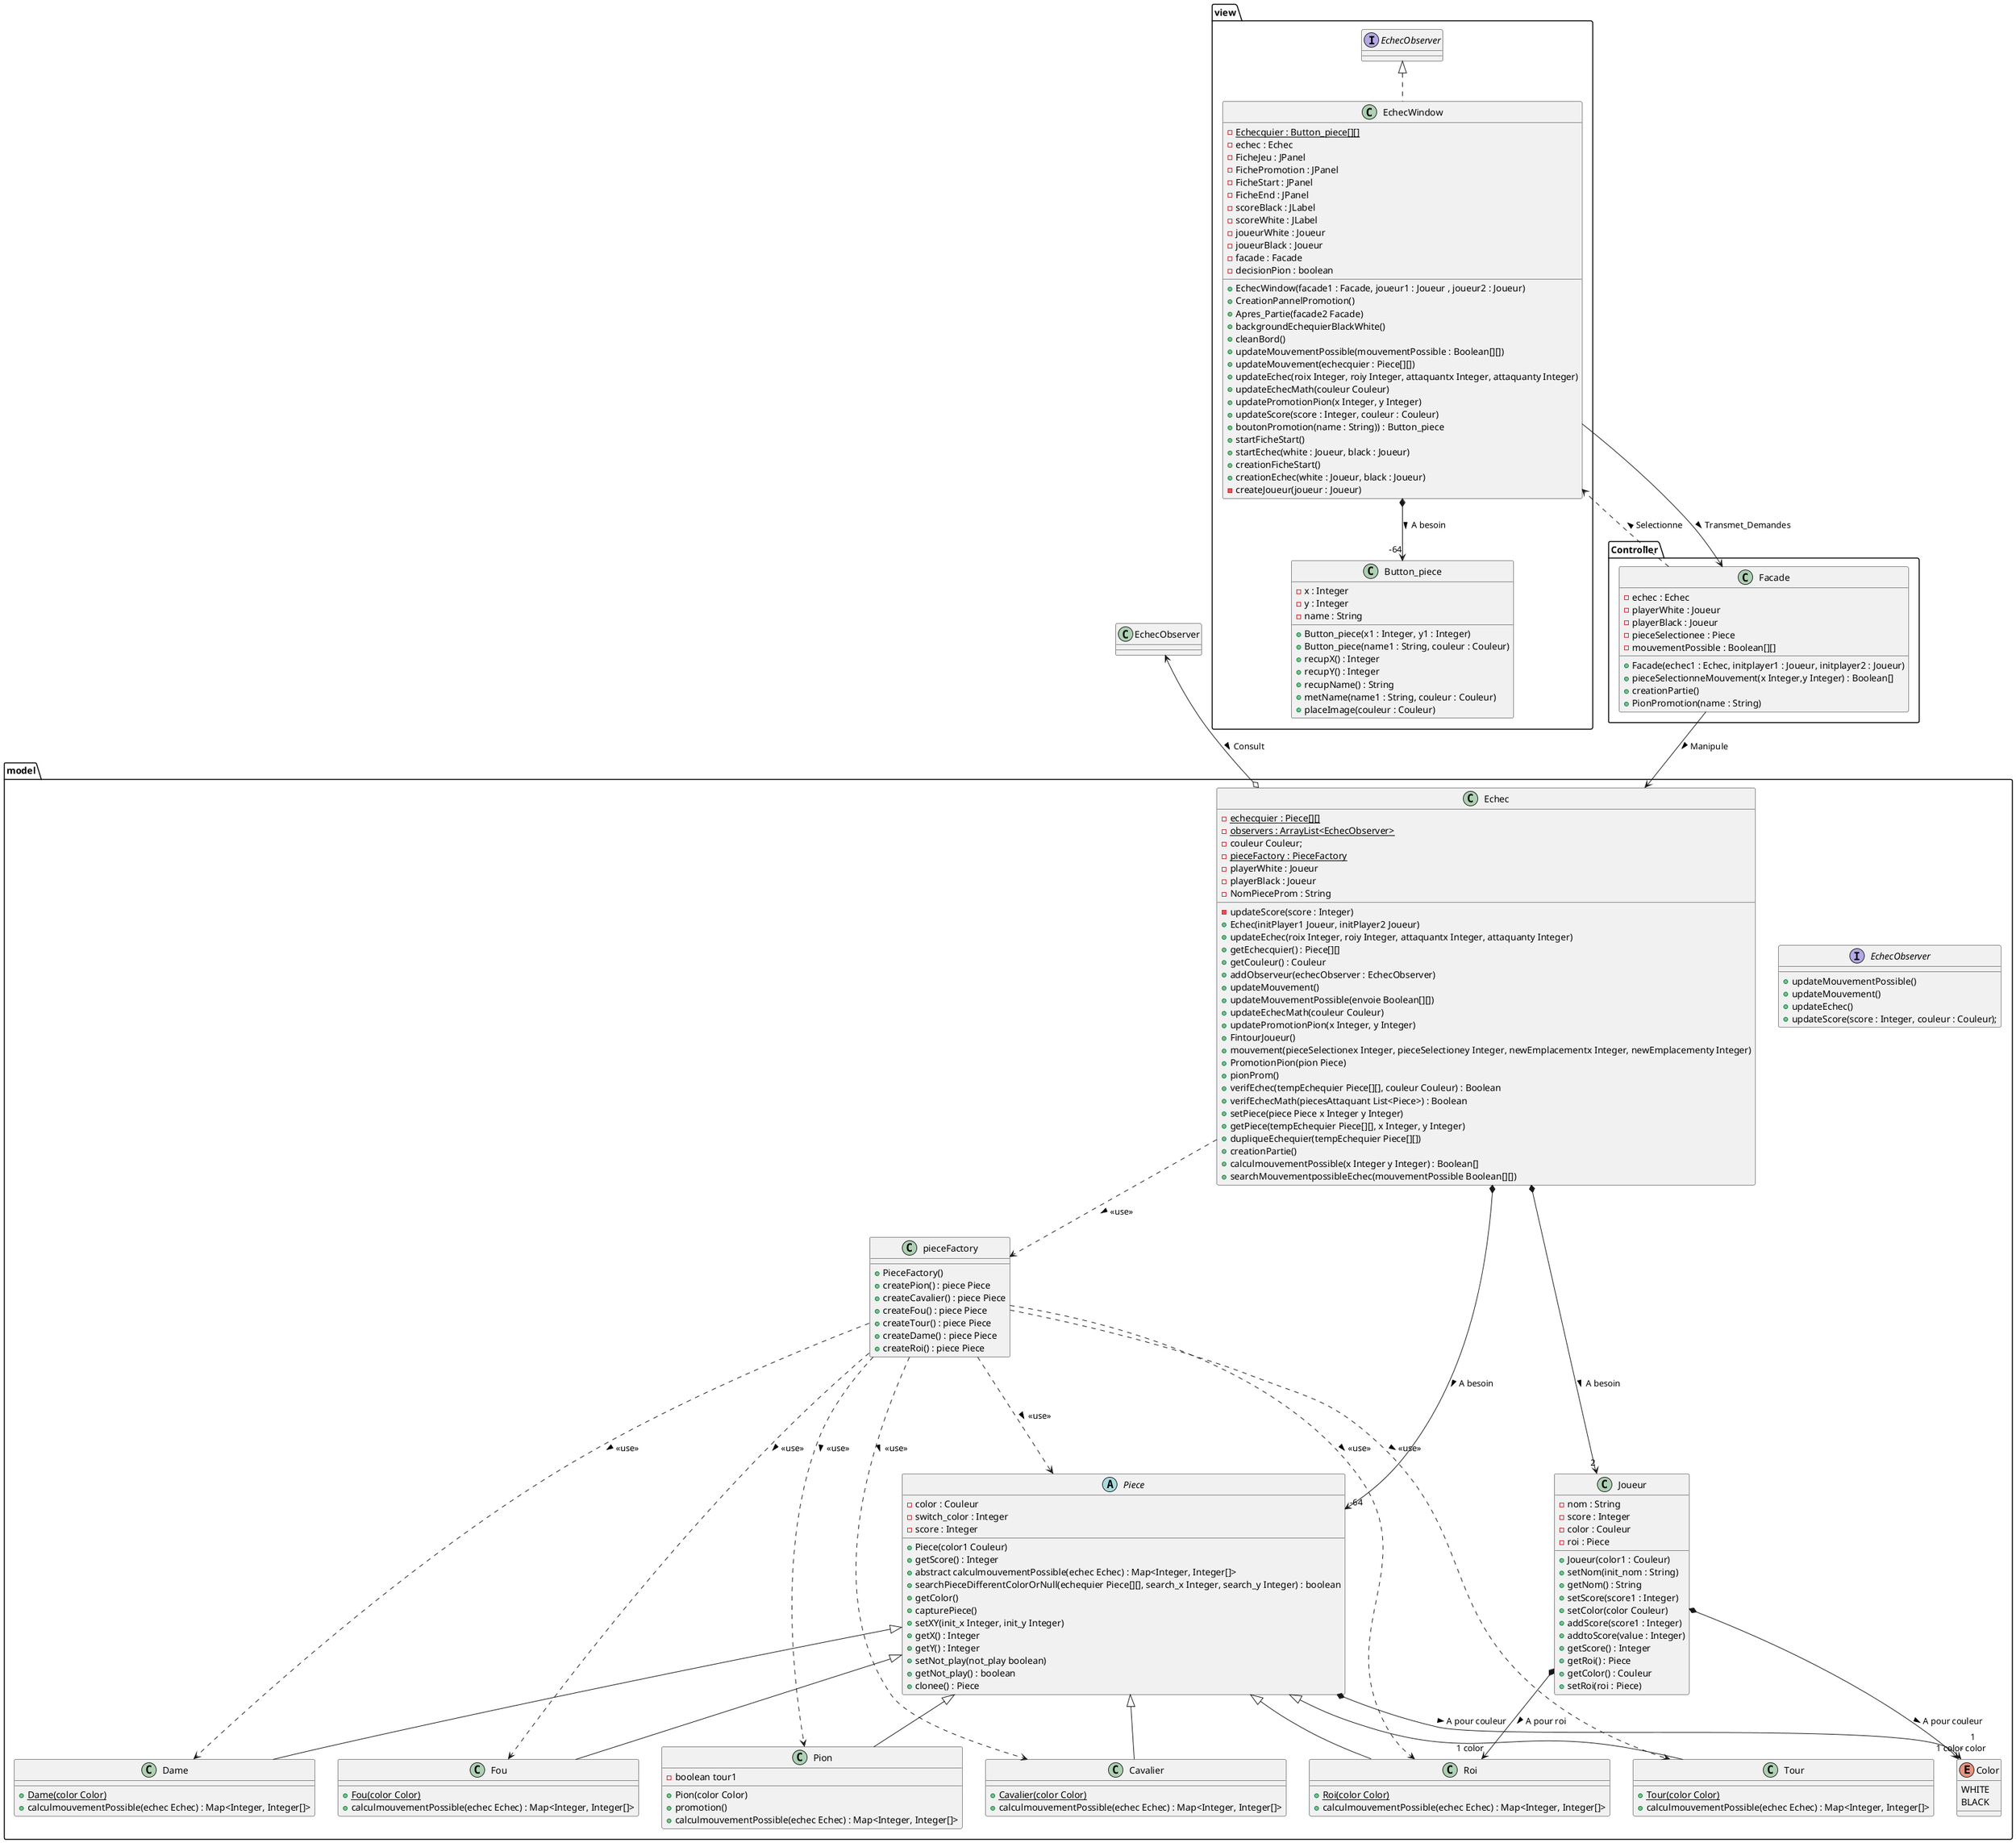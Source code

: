 @startuml
'https://plantuml.com/class-diagram


Package Controller
{
    class Facade
    {
        -echec : Echec
        -playerWhite : Joueur
        -playerBlack : Joueur
        -pieceSelectionee : Piece
        -mouvementPossible : Boolean[][]
        +Facade(echec1 : Echec, initplayer1 : Joueur, initplayer2 : Joueur)
        +pieceSelectionneMouvement(x Integer,y Integer) : Boolean[]
        +creationPartie()
        +PionPromotion(name : String)
    }
}
Package model
{
    interface EchecObserver
    {
            +updateMouvementPossible()
            +updateMouvement()
            +updateEchec()
            +updateScore(score : Integer, couleur : Couleur);
    }

    class Echec {
    -{static}echecquier : Piece[][]
    -{static}observers : ArrayList<EchecObserver>
    -couleur Couleur;
    -{static}pieceFactory : PieceFactory
    -playerWhite : Joueur
    -playerBlack : Joueur
    -NomPieceProm : String
    -updateScore(score : Integer)
    +Echec(initPlayer1 Joueur, initPlayer2 Joueur)
    +updateEchec(roix Integer, roiy Integer, attaquantx Integer, attaquanty Integer)
    +getEchecquier() : Piece[][]
    +getCouleur() : Couleur
    +addObserveur(echecObserver : EchecObserver)
    +updateMouvement()
    +updateMouvementPossible(envoie Boolean[][])
    +updateEchecMath(couleur Couleur)
    +updatePromotionPion(x Integer, y Integer)
    +FintourJoueur()
    +mouvement(pieceSelectionex Integer, pieceSelectioney Integer, newEmplacementx Integer, newEmplacementy Integer)
    +PromotionPion(pion Piece)
    +pionProm()
    +verifEchec(tempEchequier Piece[][], couleur Couleur) : Boolean
    +verifEchecMath(piecesAttaquant List<Piece>) : Boolean
    +setPiece(piece Piece x Integer y Integer)
    +getPiece(tempEchequier Piece[][], x Integer, y Integer)
    +dupliqueEchequier(tempEchequier Piece[][])
    +creationPartie()
    +calculmouvementPossible(x Integer y Integer) : Boolean[]
    +searchMouvementpossibleEchec(mouvementPossible Boolean[][])
    }
    class pieceFactory
    {
        +PieceFactory()
        +createPion() : piece Piece
        +createCavalier() : piece Piece
        +createFou() : piece Piece
        +createTour() : piece Piece
        +createDame() : piece Piece
        +createRoi() : piece Piece
    }
    abstract class Piece
    {
        -color : Couleur
        -switch_color : Integer
        -score : Integer
        +Piece(color1 Couleur)
        +getScore() : Integer
        +abstract calculmouvementPossible(echec Echec) : Map<Integer, Integer[]>
        +searchPieceDifferentColorOrNull(echequier Piece[][], search_x Integer, search_y Integer) : boolean
        +getColor()
        +capturePiece()
        +setXY(init_x Integer, init_y Integer)
        +getX() : Integer
        +getY() : Integer
        +setNot_play(not_play boolean)
        +getNot_play() : boolean
        +clonee() : Piece
    }
    class Pion extends Piece
    {
        -boolean tour1
        +Pion(color Color)
        +promotion()
        +calculmouvementPossible(echec Echec) : Map<Integer, Integer[]>
    }
    class Cavalier extends Piece
    {
        +{static}Cavalier(color Color)
        +calculmouvementPossible(echec Echec) : Map<Integer, Integer[]>
    }
    class Fou extends Piece
    {
        +{static}Fou(color Color)
        +calculmouvementPossible(echec Echec) : Map<Integer, Integer[]>
    }
    class Tour extends Piece
    {
    +{static}Tour(color Color)
    +calculmouvementPossible(echec Echec) : Map<Integer, Integer[]>
    }
    class Dame extends Piece
    {
        +{static}Dame(color Color)
        +calculmouvementPossible(echec Echec) : Map<Integer, Integer[]>
    }
    class Roi extends Piece
    {
        +{static}Roi(color Color)
        +calculmouvementPossible(echec Echec) : Map<Integer, Integer[]>
    }
    Enum Color
    {
        WHITE
        BLACK
    }

    class Joueur
    {
     -nom : String
     -score : Integer
     -color : Couleur
     -roi : Piece
     +Joueur(color1 : Couleur)
     +setNom(init_nom : String)
     +getNom() : String
     +setScore(score1 : Integer)
     +setColor(color Couleur)
     +addScore(score1 : Integer)
     +addtoScore(value : Integer)
     +getScore() : Integer
     +getRoi() : Piece
     +getColor() : Couleur
     +setRoi(roi : Piece)
    }
}
Package view{

    class EchecWindow implements EchecObserver
    {
     -{static}Echecquier : Button_piece[][]
     -echec : Echec
     -FicheJeu : JPanel
     -FichePromotion : JPanel
     -FicheStart : JPanel
     -FicheEnd : JPanel
     -scoreBlack : JLabel
     -scoreWhite : JLabel
     -joueurWhite : Joueur
     -joueurBlack : Joueur
     -facade : Facade
     -decisionPion : boolean
     +EchecWindow(facade1 : Facade, joueur1 : Joueur , joueur2 : Joueur)
     +CreationPannelPromotion()
     +Apres_Partie(facade2 Facade)
     +backgroundEchequierBlackWhite()
     +cleanBord()
     +updateMouvementPossible(mouvementPossible : Boolean[][])
     +updateMouvement(echecquier : Piece[][])
     +updateEchec(roix Integer, roiy Integer, attaquantx Integer, attaquanty Integer)
     +updateEchecMath(couleur Couleur)
     +updatePromotionPion(x Integer, y Integer)
     +updateScore(score : Integer, couleur : Couleur)
     +boutonPromotion(name : String)) : Button_piece
     +startFicheStart()
     +startEchec(white : Joueur, black : Joueur)
     +creationFicheStart()
     +creationEchec(white : Joueur, black : Joueur)
     -createJoueur(joueur : Joueur)
    }

    class Button_piece
    {
        -x : Integer
        -y : Integer
        -name : String
        +Button_piece(x1 : Integer, y1 : Integer)
        +Button_piece(name1 : String, couleur : Couleur)
        +recupX() : Integer
        +recupY() : Integer
        +recupName() : String
        +metName(name1 : String, couleur : Couleur)
        +placeImage(couleur : Couleur)
    }

}
Piece *--> "1\n- color" Color : > A pour couleur
Joueur *--> "1 color" Color : > A pour couleur
Joueur *--> "1 color" Roi : > A pour roi
Echec *--> "-64" Piece : > A besoin
Echec *--> "2" Joueur : > A besoin

Echec ..> pieceFactory : > <<use>>

pieceFactory ...> Piece : > <<use>>
pieceFactory ..> Roi : > <<use>>
pieceFactory ..> Pion : > <<use>>
pieceFactory ..> Cavalier : > <<use>>
pieceFactory ..> Fou : > <<use>>
pieceFactory ..> Dame : > <<use>>
pieceFactory ..> Tour : > <<use>>


EchecObserver <--o Echec : > Consult
Facade --> Echec : > Manipule
Facade ..> EchecWindow : > Selectionne
EchecWindow --> Facade : > Transmet_Demandes
EchecWindow *--> "-64" Button_piece : > A besoin

@enduml